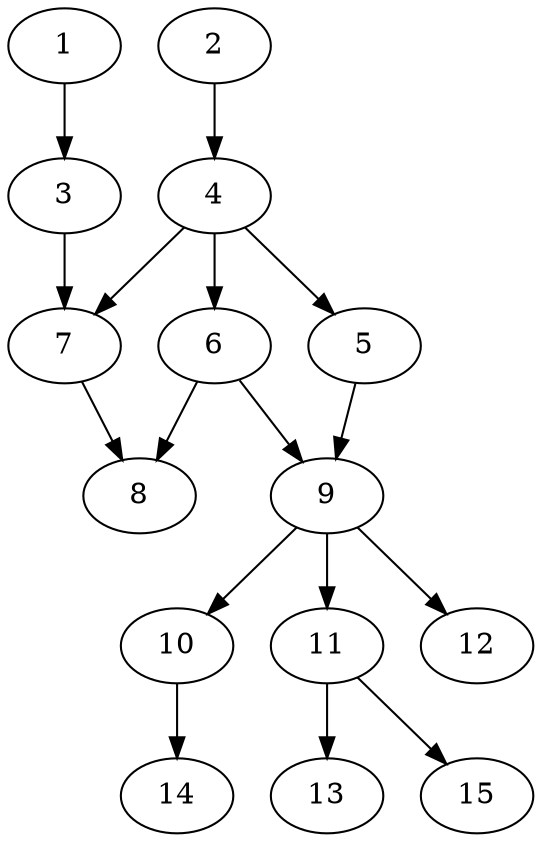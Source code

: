// DAG automatically generated by daggen at Thu Oct  3 13:59:26 2019
// ./daggen --dot -n 15 --ccr 0.5 --fat 0.5 --regular 0.9 --density 0.6 --mindata 5242880 --maxdata 52428800 
digraph G {
  1 [size="30980096", alpha="0.07", expect_size="15490048"] 
  1 -> 3 [size ="15490048"]
  2 [size="18026496", alpha="0.05", expect_size="9013248"] 
  2 -> 4 [size ="9013248"]
  3 [size="86816768", alpha="0.02", expect_size="43408384"] 
  3 -> 7 [size ="43408384"]
  4 [size="87455744", alpha="0.01", expect_size="43727872"] 
  4 -> 5 [size ="43727872"]
  4 -> 6 [size ="43727872"]
  4 -> 7 [size ="43727872"]
  5 [size="31977472", alpha="0.04", expect_size="15988736"] 
  5 -> 9 [size ="15988736"]
  6 [size="42579968", alpha="0.19", expect_size="21289984"] 
  6 -> 8 [size ="21289984"]
  6 -> 9 [size ="21289984"]
  7 [size="61304832", alpha="0.04", expect_size="30652416"] 
  7 -> 8 [size ="30652416"]
  8 [size="59607040", alpha="0.02", expect_size="29803520"] 
  9 [size="83687424", alpha="0.10", expect_size="41843712"] 
  9 -> 10 [size ="41843712"]
  9 -> 11 [size ="41843712"]
  9 -> 12 [size ="41843712"]
  10 [size="70193152", alpha="0.09", expect_size="35096576"] 
  10 -> 14 [size ="35096576"]
  11 [size="50788352", alpha="0.08", expect_size="25394176"] 
  11 -> 13 [size ="25394176"]
  11 -> 15 [size ="25394176"]
  12 [size="84736000", alpha="0.01", expect_size="42368000"] 
  13 [size="13821952", alpha="0.16", expect_size="6910976"] 
  14 [size="22618112", alpha="0.16", expect_size="11309056"] 
  15 [size="28557312", alpha="0.07", expect_size="14278656"] 
}
